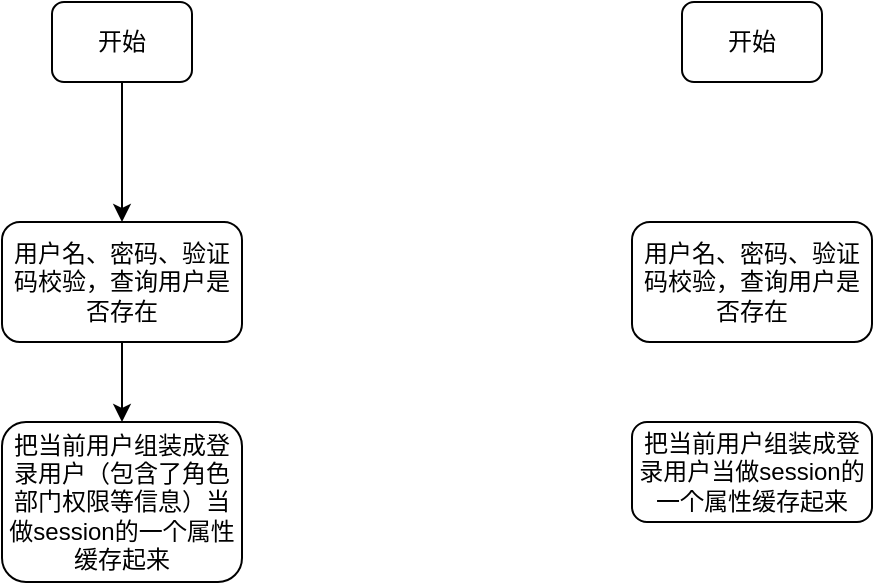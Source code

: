 <mxfile version="20.2.1" type="github">
  <diagram id="pKcCJxR37pdmhKcAJrMn" name="第 1 页">
    <mxGraphModel dx="1038" dy="585" grid="1" gridSize="10" guides="1" tooltips="1" connect="1" arrows="1" fold="1" page="1" pageScale="1" pageWidth="827" pageHeight="1169" math="0" shadow="0">
      <root>
        <mxCell id="0" />
        <mxCell id="1" parent="0" />
        <mxCell id="opHmej_8zfoE-EqWUUzj-3" value="" style="edgeStyle=orthogonalEdgeStyle;rounded=0;orthogonalLoop=1;jettySize=auto;html=1;" edge="1" parent="1" source="opHmej_8zfoE-EqWUUzj-1" target="opHmej_8zfoE-EqWUUzj-2">
          <mxGeometry relative="1" as="geometry" />
        </mxCell>
        <mxCell id="opHmej_8zfoE-EqWUUzj-1" value="开始" style="rounded=1;whiteSpace=wrap;html=1;" vertex="1" parent="1">
          <mxGeometry x="110" y="40" width="70" height="40" as="geometry" />
        </mxCell>
        <mxCell id="opHmej_8zfoE-EqWUUzj-5" value="" style="edgeStyle=orthogonalEdgeStyle;rounded=0;orthogonalLoop=1;jettySize=auto;html=1;" edge="1" parent="1" source="opHmej_8zfoE-EqWUUzj-2" target="opHmej_8zfoE-EqWUUzj-4">
          <mxGeometry relative="1" as="geometry" />
        </mxCell>
        <mxCell id="opHmej_8zfoE-EqWUUzj-2" value="用户名、密码、验证码校验，查询用户是否存在" style="whiteSpace=wrap;html=1;rounded=1;" vertex="1" parent="1">
          <mxGeometry x="85" y="150" width="120" height="60" as="geometry" />
        </mxCell>
        <mxCell id="opHmej_8zfoE-EqWUUzj-4" value="把当前用户组装成登录用户（包含了角色部门权限等信息）当做session的一个属性缓存起来" style="whiteSpace=wrap;html=1;rounded=1;" vertex="1" parent="1">
          <mxGeometry x="85" y="250" width="120" height="80" as="geometry" />
        </mxCell>
        <mxCell id="opHmej_8zfoE-EqWUUzj-7" value="开始" style="rounded=1;whiteSpace=wrap;html=1;" vertex="1" parent="1">
          <mxGeometry x="425" y="40" width="70" height="40" as="geometry" />
        </mxCell>
        <mxCell id="opHmej_8zfoE-EqWUUzj-8" value="用户名、密码、验证码校验，查询用户是否存在" style="whiteSpace=wrap;html=1;rounded=1;" vertex="1" parent="1">
          <mxGeometry x="400" y="150" width="120" height="60" as="geometry" />
        </mxCell>
        <mxCell id="opHmej_8zfoE-EqWUUzj-9" value="把当前用户组装成登录用户当做session的一个属性缓存起来" style="whiteSpace=wrap;html=1;rounded=1;" vertex="1" parent="1">
          <mxGeometry x="400" y="250" width="120" height="50" as="geometry" />
        </mxCell>
      </root>
    </mxGraphModel>
  </diagram>
</mxfile>
